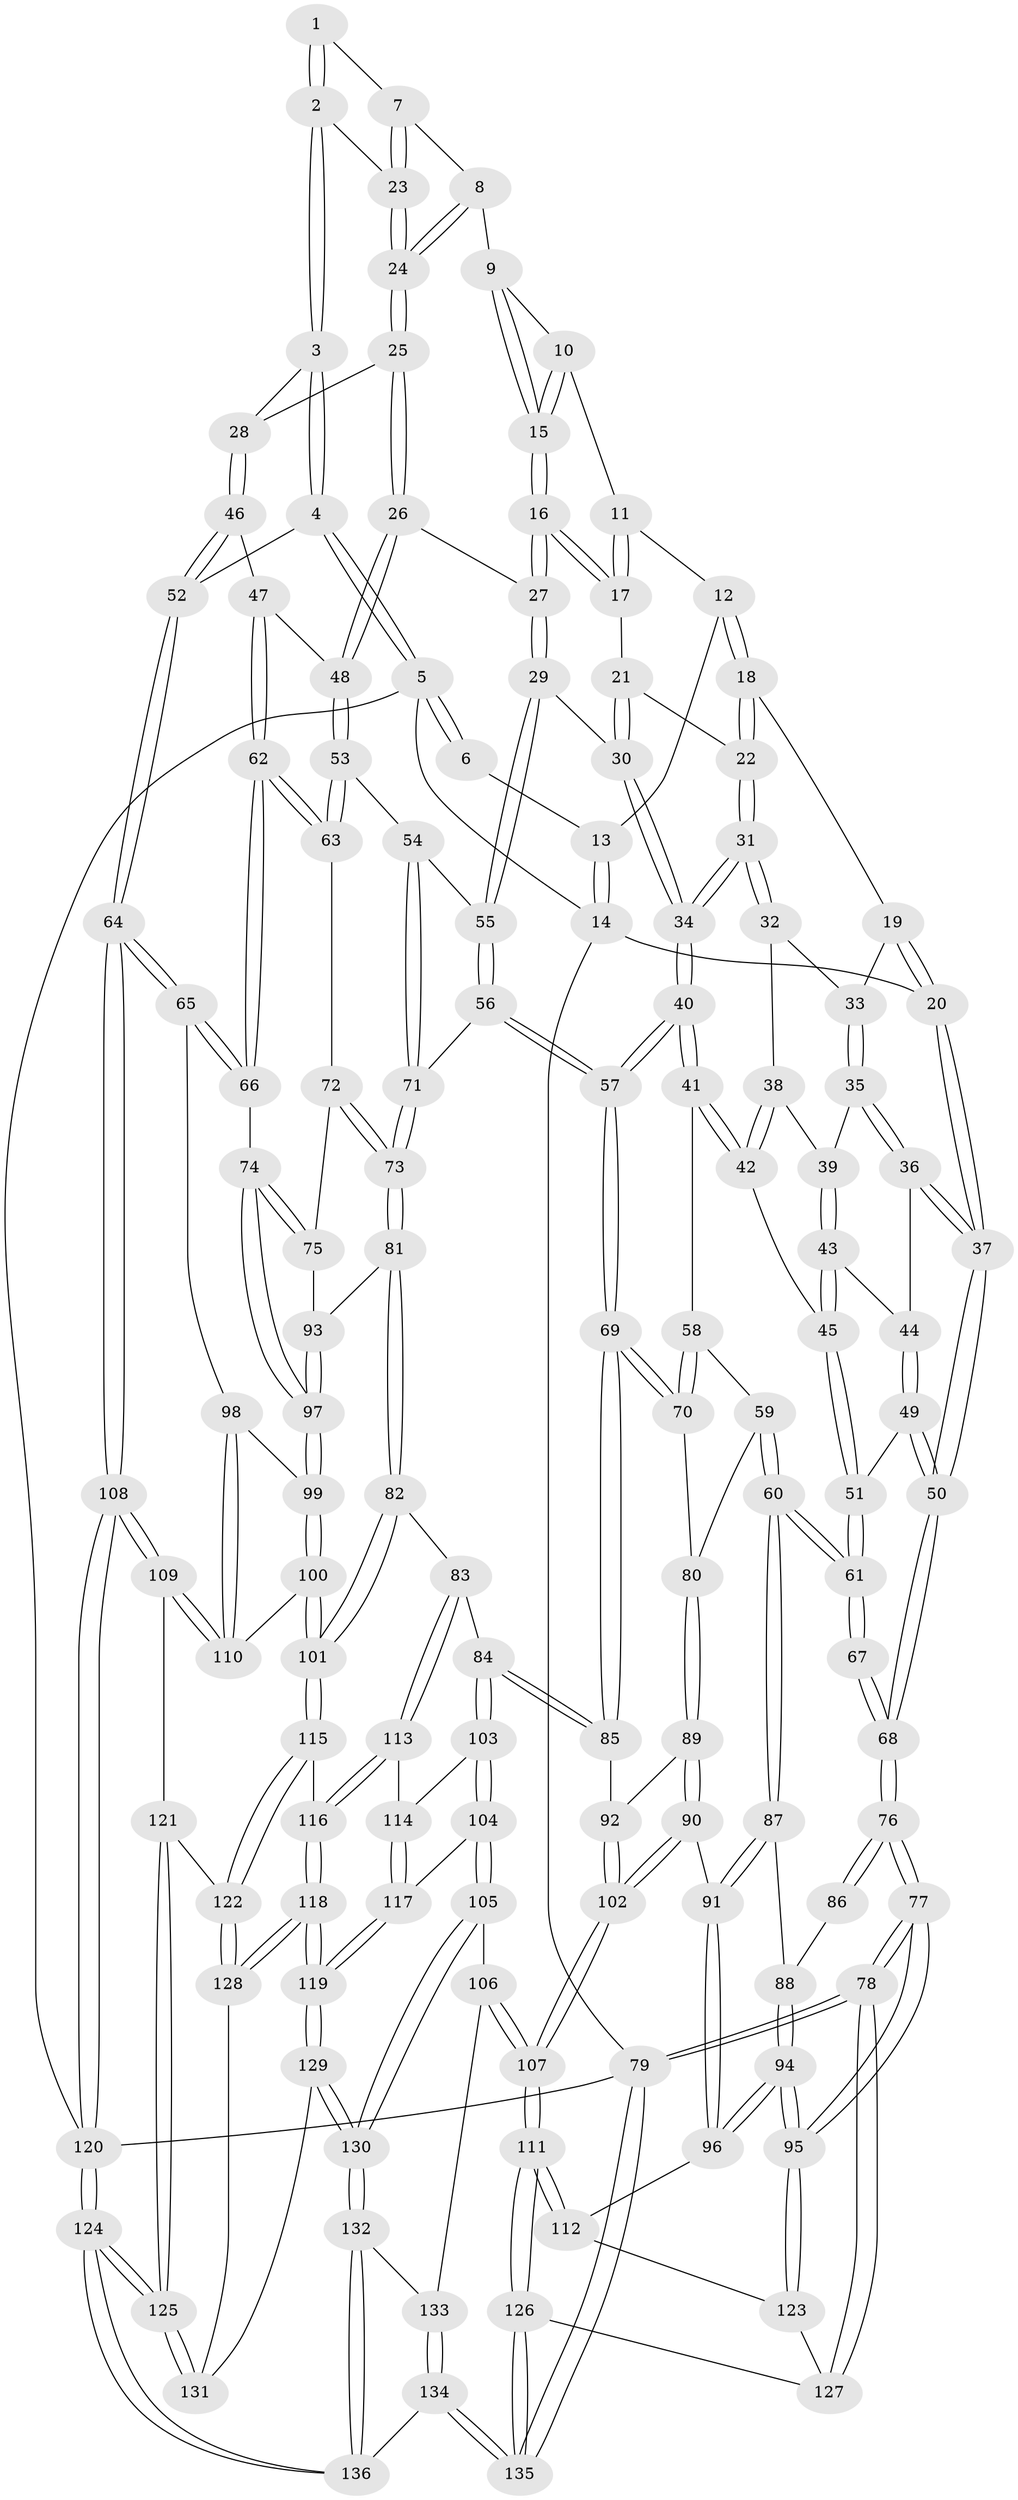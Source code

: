 // Generated by graph-tools (version 1.1) at 2025/03/03/09/25 03:03:12]
// undirected, 136 vertices, 337 edges
graph export_dot {
graph [start="1"]
  node [color=gray90,style=filled];
  1 [pos="+0.7548102958749685+0"];
  2 [pos="+0.9285277464855001+0.09019697098723682"];
  3 [pos="+1+0.1441450319882331"];
  4 [pos="+1+0.08857814032559011"];
  5 [pos="+1+0"];
  6 [pos="+0.7534754404698213+0"];
  7 [pos="+0.7418938250309771+0"];
  8 [pos="+0.7206458260721222+0.02641165799807194"];
  9 [pos="+0.691437920447893+0.05486318427938387"];
  10 [pos="+0.5574850788297546+0"];
  11 [pos="+0.42437407500860747+0"];
  12 [pos="+0.40729339827175326+0"];
  13 [pos="+0.40532977450979146+0"];
  14 [pos="+0+0"];
  15 [pos="+0.6475628137948645+0.11334439444180863"];
  16 [pos="+0.62528573466802+0.1578421644362873"];
  17 [pos="+0.5481222678139279+0.14553512276396907"];
  18 [pos="+0.3289992776959562+0.11914926310838657"];
  19 [pos="+0.07520259528811833+0.10724072853961827"];
  20 [pos="+0+0"];
  21 [pos="+0.5206895920496651+0.16368547604262432"];
  22 [pos="+0.34353762320204434+0.16052889921326413"];
  23 [pos="+0.8552439416974953+0.08663994095956903"];
  24 [pos="+0.7924725893832331+0.16685544175194114"];
  25 [pos="+0.7787053196619104+0.23891253296001222"];
  26 [pos="+0.7226896280078086+0.28784942424235305"];
  27 [pos="+0.701352064244139+0.2813296615436791"];
  28 [pos="+1+0.18598439038408804"];
  29 [pos="+0.5817360386996205+0.3471755182356312"];
  30 [pos="+0.4758178068983161+0.31636301989554033"];
  31 [pos="+0.33384767851287456+0.23039955097073953"];
  32 [pos="+0.28001588048142895+0.24689112472088762"];
  33 [pos="+0.11147622983605208+0.17192938793536197"];
  34 [pos="+0.39559626846376333+0.335843903081772"];
  35 [pos="+0.1327371042537266+0.2629114690032547"];
  36 [pos="+0.08737066603537018+0.30612324120489603"];
  37 [pos="+0+0.26632541804915494"];
  38 [pos="+0.25268586605507115+0.2691873971151514"];
  39 [pos="+0.15174570756082773+0.28093670651144054"];
  40 [pos="+0.3731957161454259+0.39735784450321954"];
  41 [pos="+0.2273426805658497+0.40362079498420306"];
  42 [pos="+0.21033185845427052+0.3861020943326826"];
  43 [pos="+0.16988367313938857+0.35158088356607725"];
  44 [pos="+0.09102932252317819+0.36231460066298393"];
  45 [pos="+0.20229565693068208+0.3828846590989669"];
  46 [pos="+0.8948747655320459+0.38686716055923037"];
  47 [pos="+0.8876697358828597+0.38855938250775296"];
  48 [pos="+0.7530611593905361+0.33978256768725573"];
  49 [pos="+0.053080686525087184+0.4068654290861691"];
  50 [pos="+0+0.31333198622219205"];
  51 [pos="+0.08096887541211303+0.441759446707893"];
  52 [pos="+1+0.5789292668114586"];
  53 [pos="+0.7286336981220954+0.4809204644936134"];
  54 [pos="+0.7164060888595587+0.4821754101162798"];
  55 [pos="+0.5696637134832466+0.4617489266814271"];
  56 [pos="+0.5382644808906275+0.5041612787756201"];
  57 [pos="+0.41782681064009536+0.5614989834111256"];
  58 [pos="+0.21340153156830854+0.45156132878592375"];
  59 [pos="+0.13182015262279576+0.5186617582481204"];
  60 [pos="+0.1064531794420146+0.5233033785160716"];
  61 [pos="+0.10034271364534939+0.5184878577794407"];
  62 [pos="+0.8611166226867162+0.5412521904139767"];
  63 [pos="+0.7287263132828274+0.48108879851416525"];
  64 [pos="+1+0.5872902572059395"];
  65 [pos="+1+0.6166023561393307"];
  66 [pos="+0.8855321460251261+0.583339828157228"];
  67 [pos="+0.09930926778389965+0.5186471626318777"];
  68 [pos="+0+0.48675339921596816"];
  69 [pos="+0.4152986654065432+0.5683003561365663"];
  70 [pos="+0.2747965637231063+0.5436276280332808"];
  71 [pos="+0.6144390392573241+0.5557371186255647"];
  72 [pos="+0.7257058366947173+0.5004419847435173"];
  73 [pos="+0.6400350657276218+0.600685939782794"];
  74 [pos="+0.8269565351691462+0.6281951982094579"];
  75 [pos="+0.733663600550753+0.6001760413763296"];
  76 [pos="+0+0.5405175328937321"];
  77 [pos="+0+0.759218293977123"];
  78 [pos="+0+1"];
  79 [pos="+0+1"];
  80 [pos="+0.22304071147247703+0.5641503713253334"];
  81 [pos="+0.6500726569466548+0.656204559335083"];
  82 [pos="+0.6460704220536225+0.6646947941213965"];
  83 [pos="+0.5889351950448032+0.6946978974501797"];
  84 [pos="+0.4393823447683795+0.6263746103867235"];
  85 [pos="+0.4168576112506759+0.601534037293054"];
  86 [pos="+0.007407181040479218+0.5775564860781639"];
  87 [pos="+0.10687220287777399+0.6167118053836423"];
  88 [pos="+0.03889653751395735+0.62727477590971"];
  89 [pos="+0.19500028522656418+0.6571038288958976"];
  90 [pos="+0.15875484507547055+0.6862455367693139"];
  91 [pos="+0.15001067320260705+0.6845734777271216"];
  92 [pos="+0.38555457301438467+0.6291186753083717"];
  93 [pos="+0.6870099234694451+0.6351783319306411"];
  94 [pos="+0+0.7343419970138558"];
  95 [pos="+0+0.7522919670351762"];
  96 [pos="+0.08759379664027481+0.731879014109052"];
  97 [pos="+0.8071748720283238+0.6830790615849924"];
  98 [pos="+0.9653818287547271+0.690102247719708"];
  99 [pos="+0.7891970383638239+0.7603641526011848"];
  100 [pos="+0.7881007310947753+0.7623686087367121"];
  101 [pos="+0.7803146358186634+0.7680632685328949"];
  102 [pos="+0.2683492238405026+0.823768710770911"];
  103 [pos="+0.44970931515046697+0.7725070432401104"];
  104 [pos="+0.43546110029869545+0.8408936932570045"];
  105 [pos="+0.4350418627989765+0.8414358199263027"];
  106 [pos="+0.3525523833287808+0.8714513378779856"];
  107 [pos="+0.2721134393575886+0.8718290039678863"];
  108 [pos="+1+0.7919358719552734"];
  109 [pos="+0.9270106341460129+0.8171951977549972"];
  110 [pos="+0.9214424833542503+0.8056408262535203"];
  111 [pos="+0.2700795351483715+0.8745518100512817"];
  112 [pos="+0.09939180579341349+0.83280217316654"];
  113 [pos="+0.5895370551464928+0.7514335871085349"];
  114 [pos="+0.5773523521600308+0.7783889172466776"];
  115 [pos="+0.7691602972092687+0.7957693222743263"];
  116 [pos="+0.7247226755110151+0.8262067254963154"];
  117 [pos="+0.5690765111434984+0.8196780920623427"];
  118 [pos="+0.6434480285752466+0.955282088567804"];
  119 [pos="+0.6299756686935374+0.9708301955125729"];
  120 [pos="+1+1"];
  121 [pos="+0.924718977991413+0.8440759163556107"];
  122 [pos="+0.8198609167867248+0.8708527221267905"];
  123 [pos="+0.07421370321866953+0.8496277871091775"];
  124 [pos="+1+1"];
  125 [pos="+1+1"];
  126 [pos="+0.20084633874699256+1"];
  127 [pos="+0.06574681516890188+0.8888447695453123"];
  128 [pos="+0.8271139462090251+0.9074331912067648"];
  129 [pos="+0.622241174713328+0.9978322749771895"];
  130 [pos="+0.6070149482583719+1"];
  131 [pos="+0.8467056640923909+0.9382958408176875"];
  132 [pos="+0.595059633838405+1"];
  133 [pos="+0.3785118001312161+0.9021874493272146"];
  134 [pos="+0.45413170390917523+1"];
  135 [pos="+0.17824935407319623+1"];
  136 [pos="+0.5961111739210405+1"];
  1 -- 2;
  1 -- 2;
  1 -- 7;
  2 -- 3;
  2 -- 3;
  2 -- 23;
  3 -- 4;
  3 -- 4;
  3 -- 28;
  4 -- 5;
  4 -- 5;
  4 -- 52;
  5 -- 6;
  5 -- 6;
  5 -- 14;
  5 -- 120;
  6 -- 13;
  7 -- 8;
  7 -- 23;
  7 -- 23;
  8 -- 9;
  8 -- 24;
  8 -- 24;
  9 -- 10;
  9 -- 15;
  9 -- 15;
  10 -- 11;
  10 -- 15;
  10 -- 15;
  11 -- 12;
  11 -- 17;
  11 -- 17;
  12 -- 13;
  12 -- 18;
  12 -- 18;
  13 -- 14;
  13 -- 14;
  14 -- 20;
  14 -- 79;
  15 -- 16;
  15 -- 16;
  16 -- 17;
  16 -- 17;
  16 -- 27;
  16 -- 27;
  17 -- 21;
  18 -- 19;
  18 -- 22;
  18 -- 22;
  19 -- 20;
  19 -- 20;
  19 -- 33;
  20 -- 37;
  20 -- 37;
  21 -- 22;
  21 -- 30;
  21 -- 30;
  22 -- 31;
  22 -- 31;
  23 -- 24;
  23 -- 24;
  24 -- 25;
  24 -- 25;
  25 -- 26;
  25 -- 26;
  25 -- 28;
  26 -- 27;
  26 -- 48;
  26 -- 48;
  27 -- 29;
  27 -- 29;
  28 -- 46;
  28 -- 46;
  29 -- 30;
  29 -- 55;
  29 -- 55;
  30 -- 34;
  30 -- 34;
  31 -- 32;
  31 -- 32;
  31 -- 34;
  31 -- 34;
  32 -- 33;
  32 -- 38;
  33 -- 35;
  33 -- 35;
  34 -- 40;
  34 -- 40;
  35 -- 36;
  35 -- 36;
  35 -- 39;
  36 -- 37;
  36 -- 37;
  36 -- 44;
  37 -- 50;
  37 -- 50;
  38 -- 39;
  38 -- 42;
  38 -- 42;
  39 -- 43;
  39 -- 43;
  40 -- 41;
  40 -- 41;
  40 -- 57;
  40 -- 57;
  41 -- 42;
  41 -- 42;
  41 -- 58;
  42 -- 45;
  43 -- 44;
  43 -- 45;
  43 -- 45;
  44 -- 49;
  44 -- 49;
  45 -- 51;
  45 -- 51;
  46 -- 47;
  46 -- 52;
  46 -- 52;
  47 -- 48;
  47 -- 62;
  47 -- 62;
  48 -- 53;
  48 -- 53;
  49 -- 50;
  49 -- 50;
  49 -- 51;
  50 -- 68;
  50 -- 68;
  51 -- 61;
  51 -- 61;
  52 -- 64;
  52 -- 64;
  53 -- 54;
  53 -- 63;
  53 -- 63;
  54 -- 55;
  54 -- 71;
  54 -- 71;
  55 -- 56;
  55 -- 56;
  56 -- 57;
  56 -- 57;
  56 -- 71;
  57 -- 69;
  57 -- 69;
  58 -- 59;
  58 -- 70;
  58 -- 70;
  59 -- 60;
  59 -- 60;
  59 -- 80;
  60 -- 61;
  60 -- 61;
  60 -- 87;
  60 -- 87;
  61 -- 67;
  61 -- 67;
  62 -- 63;
  62 -- 63;
  62 -- 66;
  62 -- 66;
  63 -- 72;
  64 -- 65;
  64 -- 65;
  64 -- 108;
  64 -- 108;
  65 -- 66;
  65 -- 66;
  65 -- 98;
  66 -- 74;
  67 -- 68;
  67 -- 68;
  68 -- 76;
  68 -- 76;
  69 -- 70;
  69 -- 70;
  69 -- 85;
  69 -- 85;
  70 -- 80;
  71 -- 73;
  71 -- 73;
  72 -- 73;
  72 -- 73;
  72 -- 75;
  73 -- 81;
  73 -- 81;
  74 -- 75;
  74 -- 75;
  74 -- 97;
  74 -- 97;
  75 -- 93;
  76 -- 77;
  76 -- 77;
  76 -- 86;
  76 -- 86;
  77 -- 78;
  77 -- 78;
  77 -- 95;
  77 -- 95;
  78 -- 79;
  78 -- 79;
  78 -- 127;
  78 -- 127;
  79 -- 135;
  79 -- 135;
  79 -- 120;
  80 -- 89;
  80 -- 89;
  81 -- 82;
  81 -- 82;
  81 -- 93;
  82 -- 83;
  82 -- 101;
  82 -- 101;
  83 -- 84;
  83 -- 113;
  83 -- 113;
  84 -- 85;
  84 -- 85;
  84 -- 103;
  84 -- 103;
  85 -- 92;
  86 -- 88;
  87 -- 88;
  87 -- 91;
  87 -- 91;
  88 -- 94;
  88 -- 94;
  89 -- 90;
  89 -- 90;
  89 -- 92;
  90 -- 91;
  90 -- 102;
  90 -- 102;
  91 -- 96;
  91 -- 96;
  92 -- 102;
  92 -- 102;
  93 -- 97;
  93 -- 97;
  94 -- 95;
  94 -- 95;
  94 -- 96;
  94 -- 96;
  95 -- 123;
  95 -- 123;
  96 -- 112;
  97 -- 99;
  97 -- 99;
  98 -- 99;
  98 -- 110;
  98 -- 110;
  99 -- 100;
  99 -- 100;
  100 -- 101;
  100 -- 101;
  100 -- 110;
  101 -- 115;
  101 -- 115;
  102 -- 107;
  102 -- 107;
  103 -- 104;
  103 -- 104;
  103 -- 114;
  104 -- 105;
  104 -- 105;
  104 -- 117;
  105 -- 106;
  105 -- 130;
  105 -- 130;
  106 -- 107;
  106 -- 107;
  106 -- 133;
  107 -- 111;
  107 -- 111;
  108 -- 109;
  108 -- 109;
  108 -- 120;
  108 -- 120;
  109 -- 110;
  109 -- 110;
  109 -- 121;
  111 -- 112;
  111 -- 112;
  111 -- 126;
  111 -- 126;
  112 -- 123;
  113 -- 114;
  113 -- 116;
  113 -- 116;
  114 -- 117;
  114 -- 117;
  115 -- 116;
  115 -- 122;
  115 -- 122;
  116 -- 118;
  116 -- 118;
  117 -- 119;
  117 -- 119;
  118 -- 119;
  118 -- 119;
  118 -- 128;
  118 -- 128;
  119 -- 129;
  119 -- 129;
  120 -- 124;
  120 -- 124;
  121 -- 122;
  121 -- 125;
  121 -- 125;
  122 -- 128;
  122 -- 128;
  123 -- 127;
  124 -- 125;
  124 -- 125;
  124 -- 136;
  124 -- 136;
  125 -- 131;
  125 -- 131;
  126 -- 127;
  126 -- 135;
  126 -- 135;
  128 -- 131;
  129 -- 130;
  129 -- 130;
  129 -- 131;
  130 -- 132;
  130 -- 132;
  132 -- 133;
  132 -- 136;
  132 -- 136;
  133 -- 134;
  133 -- 134;
  134 -- 135;
  134 -- 135;
  134 -- 136;
}
